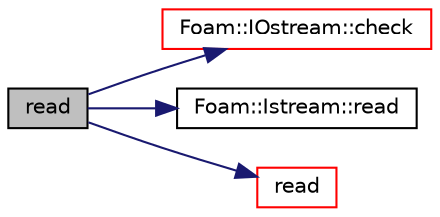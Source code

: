 digraph "read"
{
  bgcolor="transparent";
  edge [fontname="Helvetica",fontsize="10",labelfontname="Helvetica",labelfontsize="10"];
  node [fontname="Helvetica",fontsize="10",shape=record];
  rankdir="LR";
  Node1 [label="read",height=0.2,width=0.4,color="black", fillcolor="grey75", style="filled", fontcolor="black"];
  Node1 -> Node2 [color="midnightblue",fontsize="10",style="solid",fontname="Helvetica"];
  Node2 [label="Foam::IOstream::check",height=0.2,width=0.4,color="red",URL="$a01204.html#af85c845c01b78192c2f5302a271d153d",tooltip="Check IOstream status for given operation. "];
  Node1 -> Node3 [color="midnightblue",fontsize="10",style="solid",fontname="Helvetica"];
  Node3 [label="Foam::Istream::read",height=0.2,width=0.4,color="black",URL="$a01218.html#a89057c9d9e24ba872ccb8546086498ec",tooltip="Return next token from stream. "];
  Node1 -> Node4 [color="midnightblue",fontsize="10",style="solid",fontname="Helvetica"];
  Node4 [label="read",height=0.2,width=0.4,color="red",URL="$a00536.html#aa9b8764750bd9ff67ca32b6551dc7847",tooltip="Update the value of dimensioned<Type> "];
}
